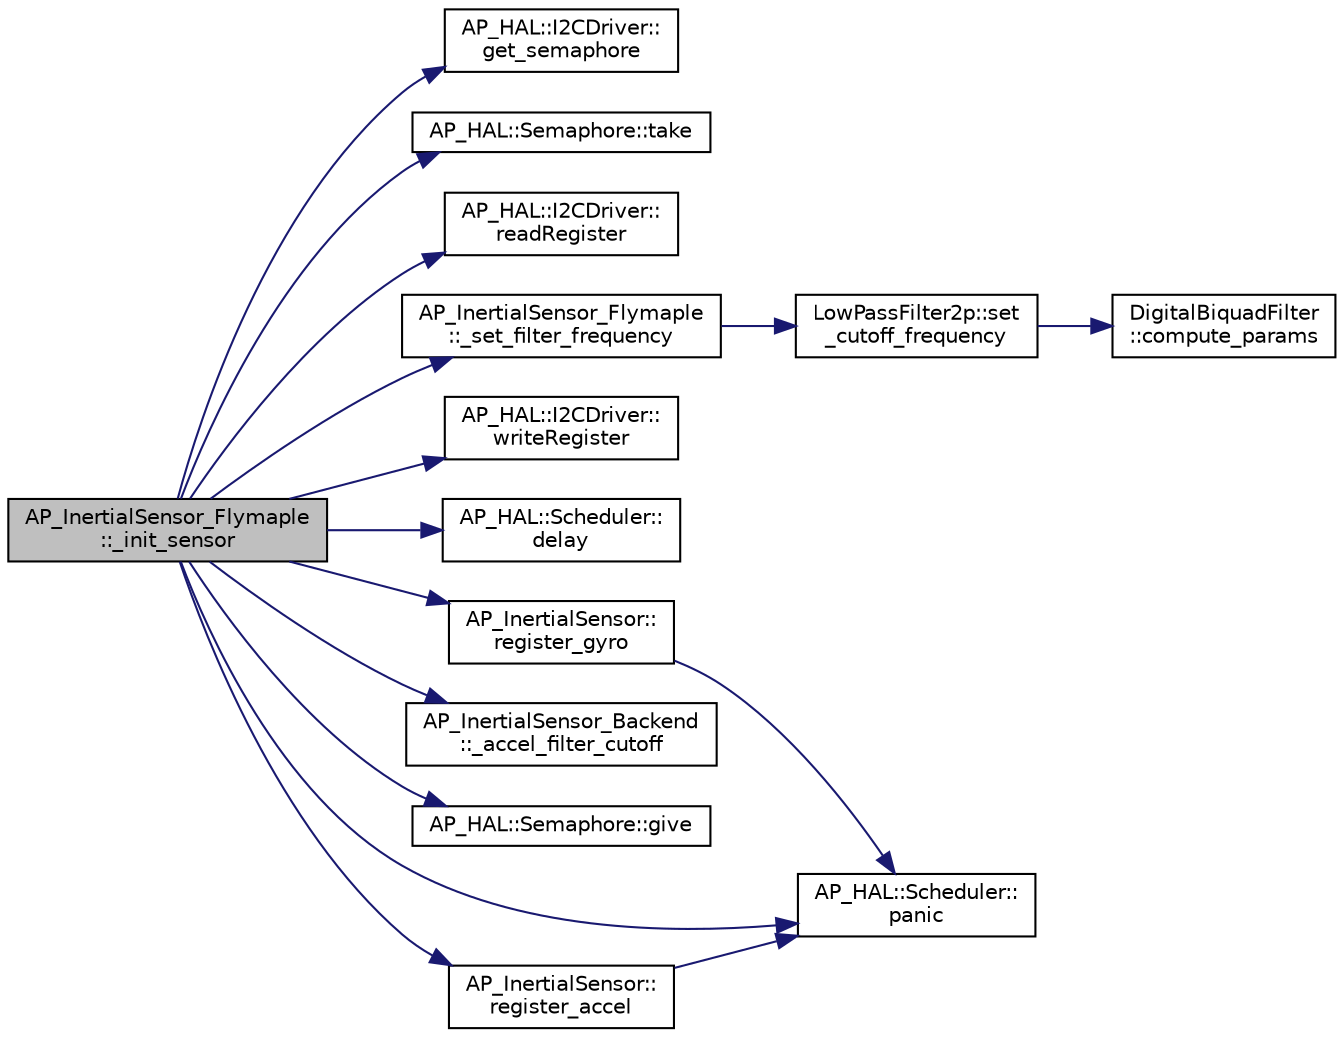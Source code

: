 digraph "AP_InertialSensor_Flymaple::_init_sensor"
{
 // INTERACTIVE_SVG=YES
  edge [fontname="Helvetica",fontsize="10",labelfontname="Helvetica",labelfontsize="10"];
  node [fontname="Helvetica",fontsize="10",shape=record];
  rankdir="LR";
  Node1 [label="AP_InertialSensor_Flymaple\l::_init_sensor",height=0.2,width=0.4,color="black", fillcolor="grey75", style="filled", fontcolor="black"];
  Node1 -> Node2 [color="midnightblue",fontsize="10",style="solid",fontname="Helvetica"];
  Node2 [label="AP_HAL::I2CDriver::\lget_semaphore",height=0.2,width=0.4,color="black", fillcolor="white", style="filled",URL="$classAP__HAL_1_1I2CDriver.html#a373424b46be08ef36d53844f88b5398e"];
  Node1 -> Node3 [color="midnightblue",fontsize="10",style="solid",fontname="Helvetica"];
  Node3 [label="AP_HAL::Semaphore::take",height=0.2,width=0.4,color="black", fillcolor="white", style="filled",URL="$classAP__HAL_1_1Semaphore.html#abd3a0affad8bb211981a979f30386589"];
  Node1 -> Node4 [color="midnightblue",fontsize="10",style="solid",fontname="Helvetica"];
  Node4 [label="AP_HAL::I2CDriver::\lreadRegister",height=0.2,width=0.4,color="black", fillcolor="white", style="filled",URL="$classAP__HAL_1_1I2CDriver.html#a87848503b8dd40b1e371161f1137757b"];
  Node1 -> Node5 [color="midnightblue",fontsize="10",style="solid",fontname="Helvetica"];
  Node5 [label="AP_HAL::Scheduler::\lpanic",height=0.2,width=0.4,color="black", fillcolor="white", style="filled",URL="$classAP__HAL_1_1Scheduler.html#ac08c02070405b6cc1d7241025acb5101"];
  Node1 -> Node6 [color="midnightblue",fontsize="10",style="solid",fontname="Helvetica"];
  Node6 [label="AP_HAL::I2CDriver::\lwriteRegister",height=0.2,width=0.4,color="black", fillcolor="white", style="filled",URL="$classAP__HAL_1_1I2CDriver.html#a8e28e01b86bd1cb03efb7162f340444e"];
  Node1 -> Node7 [color="midnightblue",fontsize="10",style="solid",fontname="Helvetica"];
  Node7 [label="AP_HAL::Scheduler::\ldelay",height=0.2,width=0.4,color="black", fillcolor="white", style="filled",URL="$classAP__HAL_1_1Scheduler.html#ab3175e2e6223ccfe82f957e41cc12b26"];
  Node1 -> Node8 [color="midnightblue",fontsize="10",style="solid",fontname="Helvetica"];
  Node8 [label="AP_InertialSensor_Flymaple\l::_set_filter_frequency",height=0.2,width=0.4,color="black", fillcolor="white", style="filled",URL="$classAP__InertialSensor__Flymaple.html#af774a771ce17e6f662a9b01649a526c6"];
  Node8 -> Node9 [color="midnightblue",fontsize="10",style="solid",fontname="Helvetica"];
  Node9 [label="LowPassFilter2p::set\l_cutoff_frequency",height=0.2,width=0.4,color="black", fillcolor="white", style="filled",URL="$classLowPassFilter2p.html#ac6157f65625e34dec2f7af4474dfb923"];
  Node9 -> Node10 [color="midnightblue",fontsize="10",style="solid",fontname="Helvetica"];
  Node10 [label="DigitalBiquadFilter\l::compute_params",height=0.2,width=0.4,color="black", fillcolor="white", style="filled",URL="$classDigitalBiquadFilter.html#a04934227f74d578b794f779505dc285c"];
  Node1 -> Node11 [color="midnightblue",fontsize="10",style="solid",fontname="Helvetica"];
  Node11 [label="AP_InertialSensor_Backend\l::_accel_filter_cutoff",height=0.2,width=0.4,color="black", fillcolor="white", style="filled",URL="$classAP__InertialSensor__Backend.html#aa7fdfb9c9f28d883fbb109e13ded7f0f"];
  Node1 -> Node12 [color="midnightblue",fontsize="10",style="solid",fontname="Helvetica"];
  Node12 [label="AP_HAL::Semaphore::give",height=0.2,width=0.4,color="black", fillcolor="white", style="filled",URL="$classAP__HAL_1_1Semaphore.html#afcdbf03d5bea9d83037acc93bfaea7ce"];
  Node1 -> Node13 [color="midnightblue",fontsize="10",style="solid",fontname="Helvetica"];
  Node13 [label="AP_InertialSensor::\lregister_gyro",height=0.2,width=0.4,color="black", fillcolor="white", style="filled",URL="$classAP__InertialSensor.html#addd35f196d6b741c06453716f7bd9091"];
  Node13 -> Node5 [color="midnightblue",fontsize="10",style="solid",fontname="Helvetica"];
  Node1 -> Node14 [color="midnightblue",fontsize="10",style="solid",fontname="Helvetica"];
  Node14 [label="AP_InertialSensor::\lregister_accel",height=0.2,width=0.4,color="black", fillcolor="white", style="filled",URL="$classAP__InertialSensor.html#abcc47a3b7a03a08178904fd0aec0ee96"];
  Node14 -> Node5 [color="midnightblue",fontsize="10",style="solid",fontname="Helvetica"];
}
